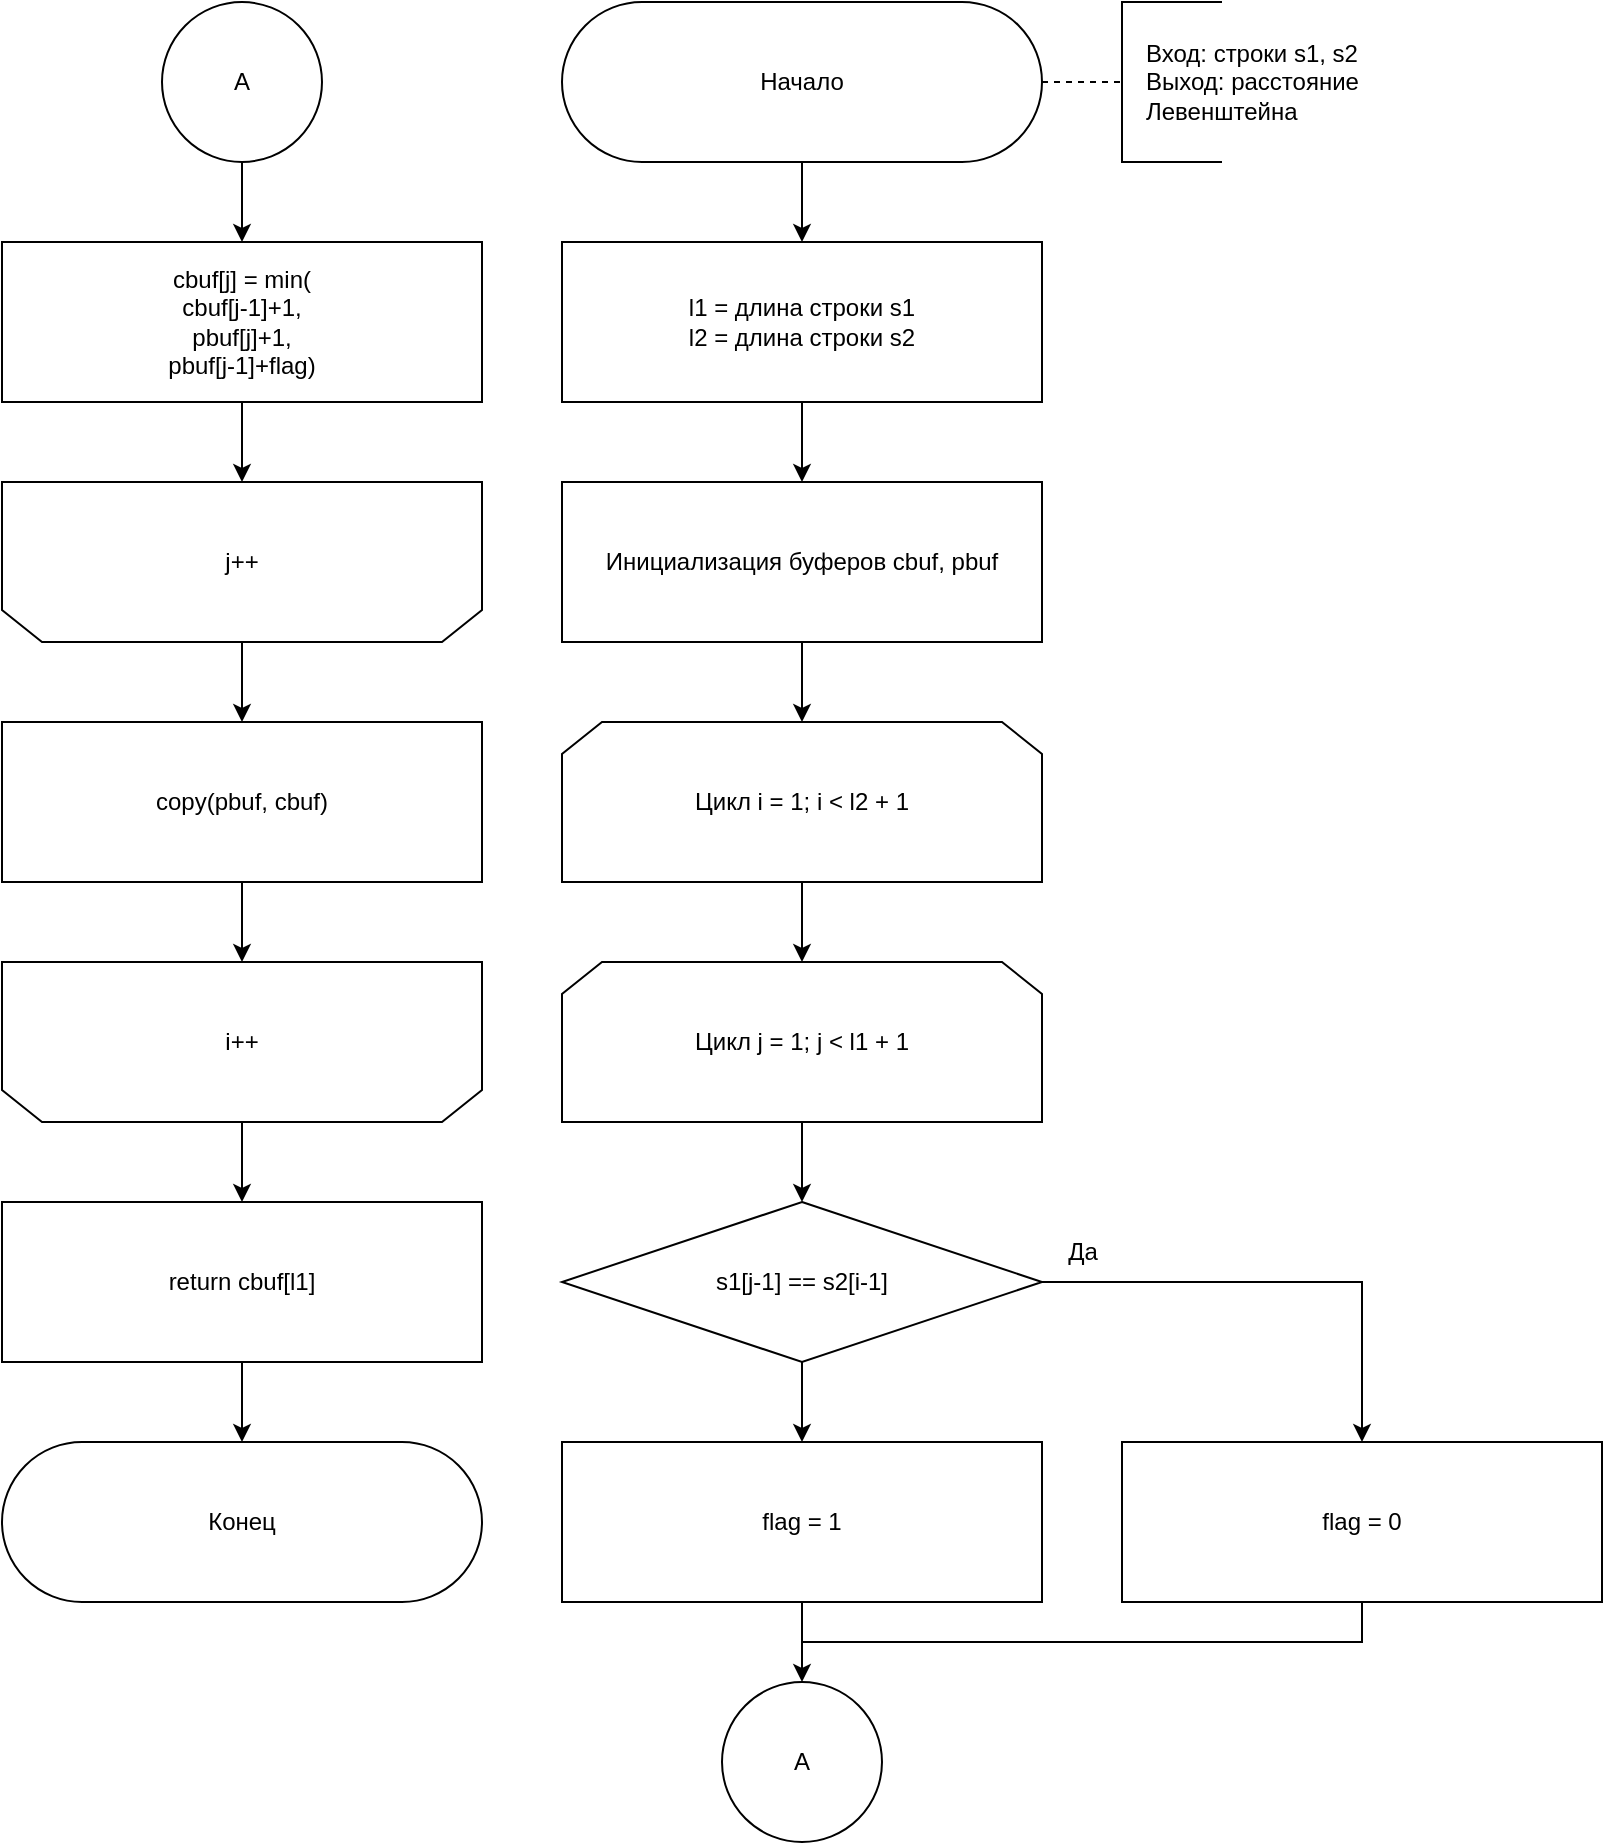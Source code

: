 <mxfile version="20.4.0" type="device"><diagram id="hdxtOdljBtJzM_RGF6Lj" name="Страница 1"><mxGraphModel dx="187" dy="1049" grid="1" gridSize="10" guides="1" tooltips="1" connect="1" arrows="1" fold="1" page="1" pageScale="1" pageWidth="827" pageHeight="1169" math="0" shadow="0"><root><mxCell id="0"/><mxCell id="1" parent="0"/><mxCell id="wx1Ca3XlfMajqXriKJiU-86" style="edgeStyle=orthogonalEdgeStyle;rounded=0;orthogonalLoop=1;jettySize=auto;html=1;entryX=0.5;entryY=0;entryDx=0;entryDy=0;endArrow=classic;endFill=1;" edge="1" parent="1" source="wx1Ca3XlfMajqXriKJiU-88" target="wx1Ca3XlfMajqXriKJiU-90"><mxGeometry relative="1" as="geometry"/></mxCell><mxCell id="wx1Ca3XlfMajqXriKJiU-87" style="edgeStyle=orthogonalEdgeStyle;rounded=0;orthogonalLoop=1;jettySize=auto;html=1;exitX=1;exitY=0.5;exitDx=0;exitDy=0;entryX=0;entryY=0.5;entryDx=0;entryDy=0;entryPerimeter=0;endArrow=none;endFill=0;dashed=1;" edge="1" parent="1" source="wx1Ca3XlfMajqXriKJiU-88" target="wx1Ca3XlfMajqXriKJiU-119"><mxGeometry relative="1" as="geometry"/></mxCell><mxCell id="wx1Ca3XlfMajqXriKJiU-88" value="Начало" style="rounded=1;whiteSpace=wrap;html=1;shadow=0;arcSize=50;" vertex="1" parent="1"><mxGeometry x="1934" y="40" width="240" height="80" as="geometry"/></mxCell><mxCell id="wx1Ca3XlfMajqXriKJiU-89" style="edgeStyle=orthogonalEdgeStyle;rounded=0;orthogonalLoop=1;jettySize=auto;html=1;exitX=0.5;exitY=1;exitDx=0;exitDy=0;entryX=0.5;entryY=0;entryDx=0;entryDy=0;endArrow=classic;endFill=1;" edge="1" parent="1" source="wx1Ca3XlfMajqXriKJiU-90" target="wx1Ca3XlfMajqXriKJiU-96"><mxGeometry relative="1" as="geometry"/></mxCell><mxCell id="wx1Ca3XlfMajqXriKJiU-90" value="l1 = длина строки s1&lt;br&gt;l2 = длина строки s2" style="rounded=0;whiteSpace=wrap;html=1;shadow=0;" vertex="1" parent="1"><mxGeometry x="1934" y="160" width="240" height="80" as="geometry"/></mxCell><mxCell id="wx1Ca3XlfMajqXriKJiU-91" style="edgeStyle=orthogonalEdgeStyle;rounded=0;orthogonalLoop=1;jettySize=auto;html=1;exitX=0.5;exitY=1;exitDx=0;exitDy=0;entryX=0.5;entryY=0;entryDx=0;entryDy=0;endArrow=classic;endFill=1;" edge="1" parent="1" source="wx1Ca3XlfMajqXriKJiU-92" target="wx1Ca3XlfMajqXriKJiU-94"><mxGeometry relative="1" as="geometry"/></mxCell><mxCell id="wx1Ca3XlfMajqXriKJiU-92" value="Цикл i = 1; i &amp;lt; l2 + 1" style="shape=loopLimit;whiteSpace=wrap;html=1;rounded=0;shadow=0;rotation=0;" vertex="1" parent="1"><mxGeometry x="1934" y="400" width="240" height="80" as="geometry"/></mxCell><mxCell id="wx1Ca3XlfMajqXriKJiU-93" style="edgeStyle=orthogonalEdgeStyle;rounded=0;orthogonalLoop=1;jettySize=auto;html=1;exitX=0.5;exitY=1;exitDx=0;exitDy=0;entryX=0.5;entryY=0;entryDx=0;entryDy=0;endArrow=classic;endFill=1;" edge="1" parent="1" source="wx1Ca3XlfMajqXriKJiU-94" target="wx1Ca3XlfMajqXriKJiU-99"><mxGeometry relative="1" as="geometry"/></mxCell><mxCell id="wx1Ca3XlfMajqXriKJiU-94" value="Цикл j = 1; j &amp;lt; l1 + 1" style="shape=loopLimit;whiteSpace=wrap;html=1;rounded=0;shadow=0;rotation=0;" vertex="1" parent="1"><mxGeometry x="1934" y="520" width="240" height="80" as="geometry"/></mxCell><mxCell id="wx1Ca3XlfMajqXriKJiU-95" style="edgeStyle=orthogonalEdgeStyle;rounded=0;orthogonalLoop=1;jettySize=auto;html=1;exitX=0.5;exitY=1;exitDx=0;exitDy=0;entryX=0.5;entryY=0;entryDx=0;entryDy=0;endArrow=classic;endFill=1;" edge="1" parent="1" source="wx1Ca3XlfMajqXriKJiU-96" target="wx1Ca3XlfMajqXriKJiU-92"><mxGeometry relative="1" as="geometry"/></mxCell><mxCell id="wx1Ca3XlfMajqXriKJiU-96" value="Инициализация буферов cbuf, pbuf" style="rounded=0;whiteSpace=wrap;html=1;shadow=0;" vertex="1" parent="1"><mxGeometry x="1934" y="280" width="240" height="80" as="geometry"/></mxCell><mxCell id="wx1Ca3XlfMajqXriKJiU-97" style="edgeStyle=orthogonalEdgeStyle;rounded=0;orthogonalLoop=1;jettySize=auto;html=1;exitX=1;exitY=0.5;exitDx=0;exitDy=0;" edge="1" parent="1" source="wx1Ca3XlfMajqXriKJiU-99" target="wx1Ca3XlfMajqXriKJiU-103"><mxGeometry relative="1" as="geometry"/></mxCell><mxCell id="wx1Ca3XlfMajqXriKJiU-98" style="edgeStyle=orthogonalEdgeStyle;rounded=0;orthogonalLoop=1;jettySize=auto;html=1;entryX=0.5;entryY=0;entryDx=0;entryDy=0;" edge="1" parent="1" source="wx1Ca3XlfMajqXriKJiU-99" target="wx1Ca3XlfMajqXriKJiU-101"><mxGeometry relative="1" as="geometry"/></mxCell><mxCell id="wx1Ca3XlfMajqXriKJiU-99" value="s1[j-1] == s2[i-1]" style="rhombus;whiteSpace=wrap;html=1;rounded=0;shadow=0;" vertex="1" parent="1"><mxGeometry x="1934" y="640" width="240" height="80" as="geometry"/></mxCell><mxCell id="wx1Ca3XlfMajqXriKJiU-100" style="edgeStyle=orthogonalEdgeStyle;rounded=0;orthogonalLoop=1;jettySize=auto;html=1;endArrow=classic;endFill=1;" edge="1" parent="1" source="wx1Ca3XlfMajqXriKJiU-101" target="wx1Ca3XlfMajqXriKJiU-116"><mxGeometry relative="1" as="geometry"/></mxCell><mxCell id="wx1Ca3XlfMajqXriKJiU-101" value="flag = 1" style="rounded=0;whiteSpace=wrap;html=1;shadow=0;" vertex="1" parent="1"><mxGeometry x="1934" y="760" width="240" height="80" as="geometry"/></mxCell><mxCell id="wx1Ca3XlfMajqXriKJiU-102" style="edgeStyle=orthogonalEdgeStyle;rounded=0;orthogonalLoop=1;jettySize=auto;html=1;endArrow=none;endFill=0;" edge="1" parent="1" source="wx1Ca3XlfMajqXriKJiU-103"><mxGeometry relative="1" as="geometry"><mxPoint x="2054" y="860" as="targetPoint"/><Array as="points"><mxPoint x="2334" y="860"/></Array></mxGeometry></mxCell><mxCell id="wx1Ca3XlfMajqXriKJiU-103" value="flag = 0" style="rounded=0;whiteSpace=wrap;html=1;shadow=0;" vertex="1" parent="1"><mxGeometry x="2214" y="760" width="240" height="80" as="geometry"/></mxCell><mxCell id="wx1Ca3XlfMajqXriKJiU-104" value="Да" style="text;html=1;align=center;verticalAlign=middle;resizable=0;points=[];autosize=1;strokeColor=none;fillColor=none;" vertex="1" parent="1"><mxGeometry x="2174" y="650" width="40" height="30" as="geometry"/></mxCell><mxCell id="wx1Ca3XlfMajqXriKJiU-105" style="edgeStyle=orthogonalEdgeStyle;rounded=0;orthogonalLoop=1;jettySize=auto;html=1;exitX=0.5;exitY=1;exitDx=0;exitDy=0;entryX=0.5;entryY=1;entryDx=0;entryDy=0;" edge="1" parent="1" source="wx1Ca3XlfMajqXriKJiU-106" target="wx1Ca3XlfMajqXriKJiU-108"><mxGeometry relative="1" as="geometry"/></mxCell><mxCell id="wx1Ca3XlfMajqXriKJiU-106" value="cbuf[j] = min(&lt;br&gt;cbuf[j-1]+1,&lt;br&gt;pbuf[j]+1,&lt;br&gt;pbuf[j-1]+flag)" style="rounded=0;whiteSpace=wrap;html=1;shadow=0;" vertex="1" parent="1"><mxGeometry x="1654" y="160" width="240" height="80" as="geometry"/></mxCell><mxCell id="wx1Ca3XlfMajqXriKJiU-107" style="edgeStyle=orthogonalEdgeStyle;rounded=0;orthogonalLoop=1;jettySize=auto;html=1;exitX=0.5;exitY=0;exitDx=0;exitDy=0;entryX=0.5;entryY=0;entryDx=0;entryDy=0;" edge="1" parent="1" source="wx1Ca3XlfMajqXriKJiU-108" target="wx1Ca3XlfMajqXriKJiU-110"><mxGeometry relative="1" as="geometry"/></mxCell><mxCell id="wx1Ca3XlfMajqXriKJiU-108" value="j++" style="shape=loopLimit;whiteSpace=wrap;rounded=0;shadow=0;rotation=0;perimeter=rectanglePerimeter;html=1;horizontal=1;verticalAlign=middle;direction=west;" vertex="1" parent="1"><mxGeometry x="1654" y="280" width="240" height="80" as="geometry"/></mxCell><mxCell id="wx1Ca3XlfMajqXriKJiU-109" style="edgeStyle=orthogonalEdgeStyle;rounded=0;orthogonalLoop=1;jettySize=auto;html=1;entryX=0.5;entryY=1;entryDx=0;entryDy=0;" edge="1" parent="1" source="wx1Ca3XlfMajqXriKJiU-110" target="wx1Ca3XlfMajqXriKJiU-112"><mxGeometry relative="1" as="geometry"/></mxCell><mxCell id="wx1Ca3XlfMajqXriKJiU-110" value="copy(pbuf, cbuf)" style="rounded=0;whiteSpace=wrap;html=1;shadow=0;" vertex="1" parent="1"><mxGeometry x="1654" y="400" width="240" height="80" as="geometry"/></mxCell><mxCell id="wx1Ca3XlfMajqXriKJiU-111" style="edgeStyle=orthogonalEdgeStyle;rounded=0;orthogonalLoop=1;jettySize=auto;html=1;exitX=0.5;exitY=0;exitDx=0;exitDy=0;" edge="1" parent="1" source="wx1Ca3XlfMajqXriKJiU-112" target="wx1Ca3XlfMajqXriKJiU-114"><mxGeometry relative="1" as="geometry"/></mxCell><mxCell id="wx1Ca3XlfMajqXriKJiU-112" value="i++" style="shape=loopLimit;whiteSpace=wrap;rounded=0;shadow=0;rotation=0;perimeter=rectanglePerimeter;html=1;horizontal=1;verticalAlign=middle;direction=west;" vertex="1" parent="1"><mxGeometry x="1654" y="520" width="240" height="80" as="geometry"/></mxCell><mxCell id="wx1Ca3XlfMajqXriKJiU-113" style="edgeStyle=orthogonalEdgeStyle;rounded=0;orthogonalLoop=1;jettySize=auto;html=1;exitX=0.5;exitY=1;exitDx=0;exitDy=0;entryX=0.5;entryY=0;entryDx=0;entryDy=0;" edge="1" parent="1" source="wx1Ca3XlfMajqXriKJiU-114" target="wx1Ca3XlfMajqXriKJiU-115"><mxGeometry relative="1" as="geometry"/></mxCell><mxCell id="wx1Ca3XlfMajqXriKJiU-114" value="return cbuf[l1]" style="rounded=0;whiteSpace=wrap;html=1;shadow=0;" vertex="1" parent="1"><mxGeometry x="1654" y="640" width="240" height="80" as="geometry"/></mxCell><mxCell id="wx1Ca3XlfMajqXriKJiU-115" value="Конец" style="rounded=1;whiteSpace=wrap;html=1;shadow=0;arcSize=50;" vertex="1" parent="1"><mxGeometry x="1654" y="760" width="240" height="80" as="geometry"/></mxCell><mxCell id="wx1Ca3XlfMajqXriKJiU-116" value="A" style="ellipse;whiteSpace=wrap;html=1;aspect=fixed;" vertex="1" parent="1"><mxGeometry x="2014" y="880" width="80" height="80" as="geometry"/></mxCell><mxCell id="wx1Ca3XlfMajqXriKJiU-117" style="edgeStyle=orthogonalEdgeStyle;rounded=0;orthogonalLoop=1;jettySize=auto;html=1;exitX=0.5;exitY=1;exitDx=0;exitDy=0;entryX=0.5;entryY=0;entryDx=0;entryDy=0;endArrow=classic;endFill=1;" edge="1" parent="1" source="wx1Ca3XlfMajqXriKJiU-118" target="wx1Ca3XlfMajqXriKJiU-106"><mxGeometry relative="1" as="geometry"/></mxCell><mxCell id="wx1Ca3XlfMajqXriKJiU-118" value="A" style="ellipse;whiteSpace=wrap;html=1;aspect=fixed;" vertex="1" parent="1"><mxGeometry x="1734" y="40" width="80" height="80" as="geometry"/></mxCell><mxCell id="wx1Ca3XlfMajqXriKJiU-119" value="" style="strokeWidth=1;html=1;shape=mxgraph.flowchart.annotation_1;align=left;pointerEvents=1;rounded=0;shadow=0;" vertex="1" parent="1"><mxGeometry x="2214" y="40" width="50" height="80" as="geometry"/></mxCell><mxCell id="wx1Ca3XlfMajqXriKJiU-120" value="Вход: строки s1, s2&lt;br&gt;Выход: расстояние Левенштейна" style="text;html=1;strokeColor=none;fillColor=none;align=left;verticalAlign=middle;whiteSpace=wrap;rounded=0;" vertex="1" parent="1"><mxGeometry x="2224" y="40" width="160" height="80" as="geometry"/></mxCell></root></mxGraphModel></diagram></mxfile>